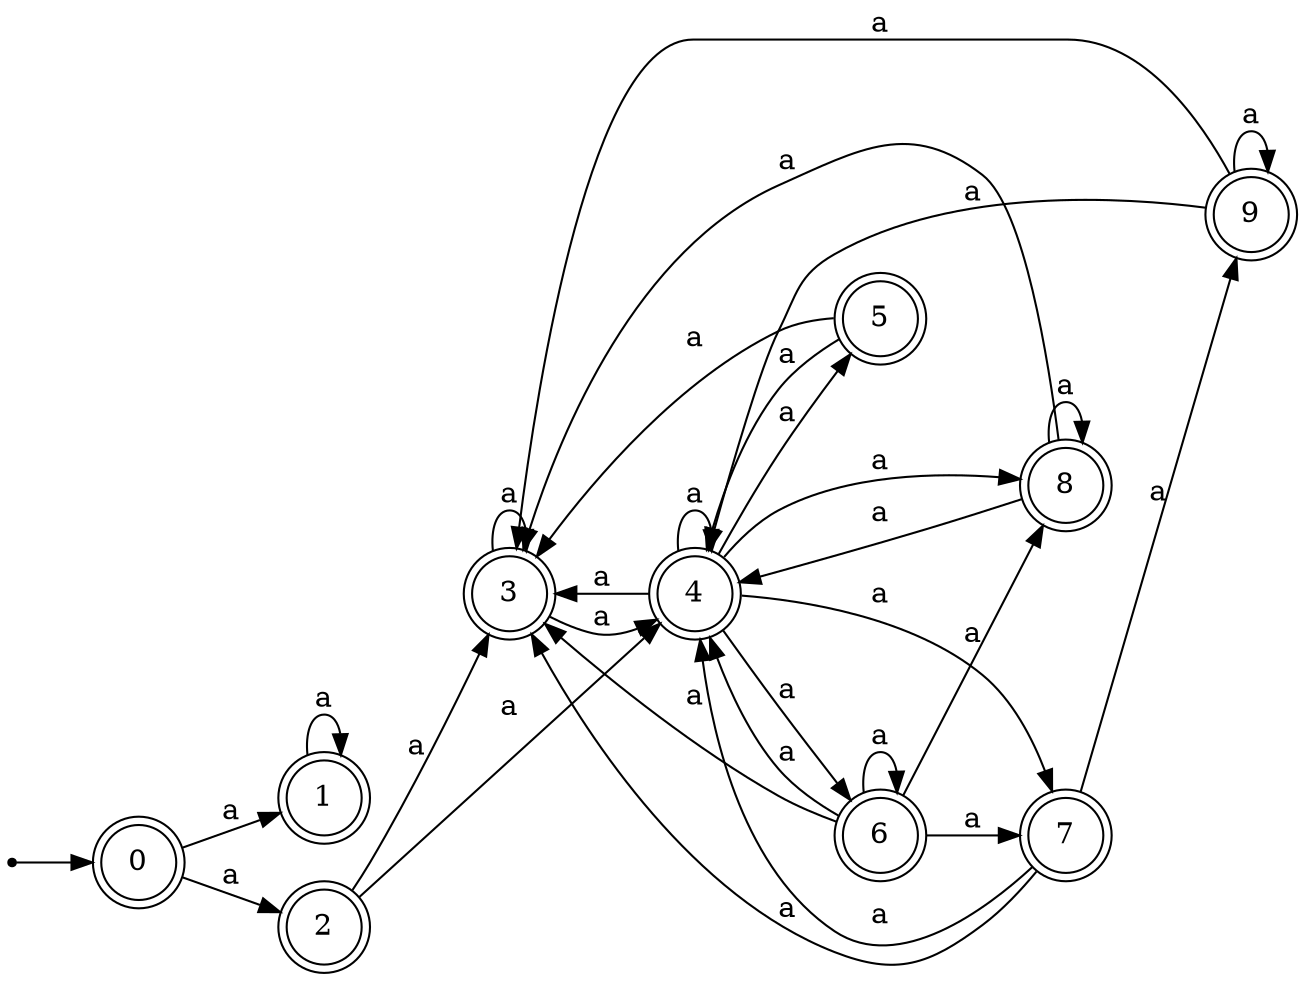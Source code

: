digraph finite_state_machine {
rankdir=LR;
size="20,20";
node [shape = point]; "dummy0"
node [shape = doublecircle]; "0";"dummy0" -> "0";
node [shape = doublecircle]; "1";node [shape = doublecircle]; "2";node [shape = doublecircle]; "3";node [shape = doublecircle]; "4";node [shape = doublecircle]; "5";node [shape = doublecircle]; "6";node [shape = doublecircle]; "7";node [shape = doublecircle]; "8";node [shape = doublecircle]; "9";"0" -> "1" [label = "a"];
 "0" -> "2" [label = "a"];
 "2" -> "3" [label = "a"];
 "2" -> "4" [label = "a"];
 "4" -> "3" [label = "a"];
 "4" -> "4" [label = "a"];
 "4" -> "5" [label = "a"];
 "4" -> "6" [label = "a"];
 "4" -> "7" [label = "a"];
 "4" -> "8" [label = "a"];
 "8" -> "8" [label = "a"];
 "8" -> "3" [label = "a"];
 "8" -> "4" [label = "a"];
 "7" -> "9" [label = "a"];
 "7" -> "3" [label = "a"];
 "7" -> "4" [label = "a"];
 "9" -> "9" [label = "a"];
 "9" -> "3" [label = "a"];
 "9" -> "4" [label = "a"];
 "6" -> "3" [label = "a"];
 "6" -> "4" [label = "a"];
 "6" -> "6" [label = "a"];
 "6" -> "7" [label = "a"];
 "6" -> "8" [label = "a"];
 "5" -> "3" [label = "a"];
 "5" -> "4" [label = "a"];
 "3" -> "3" [label = "a"];
 "3" -> "4" [label = "a"];
 "1" -> "1" [label = "a"];
 }
